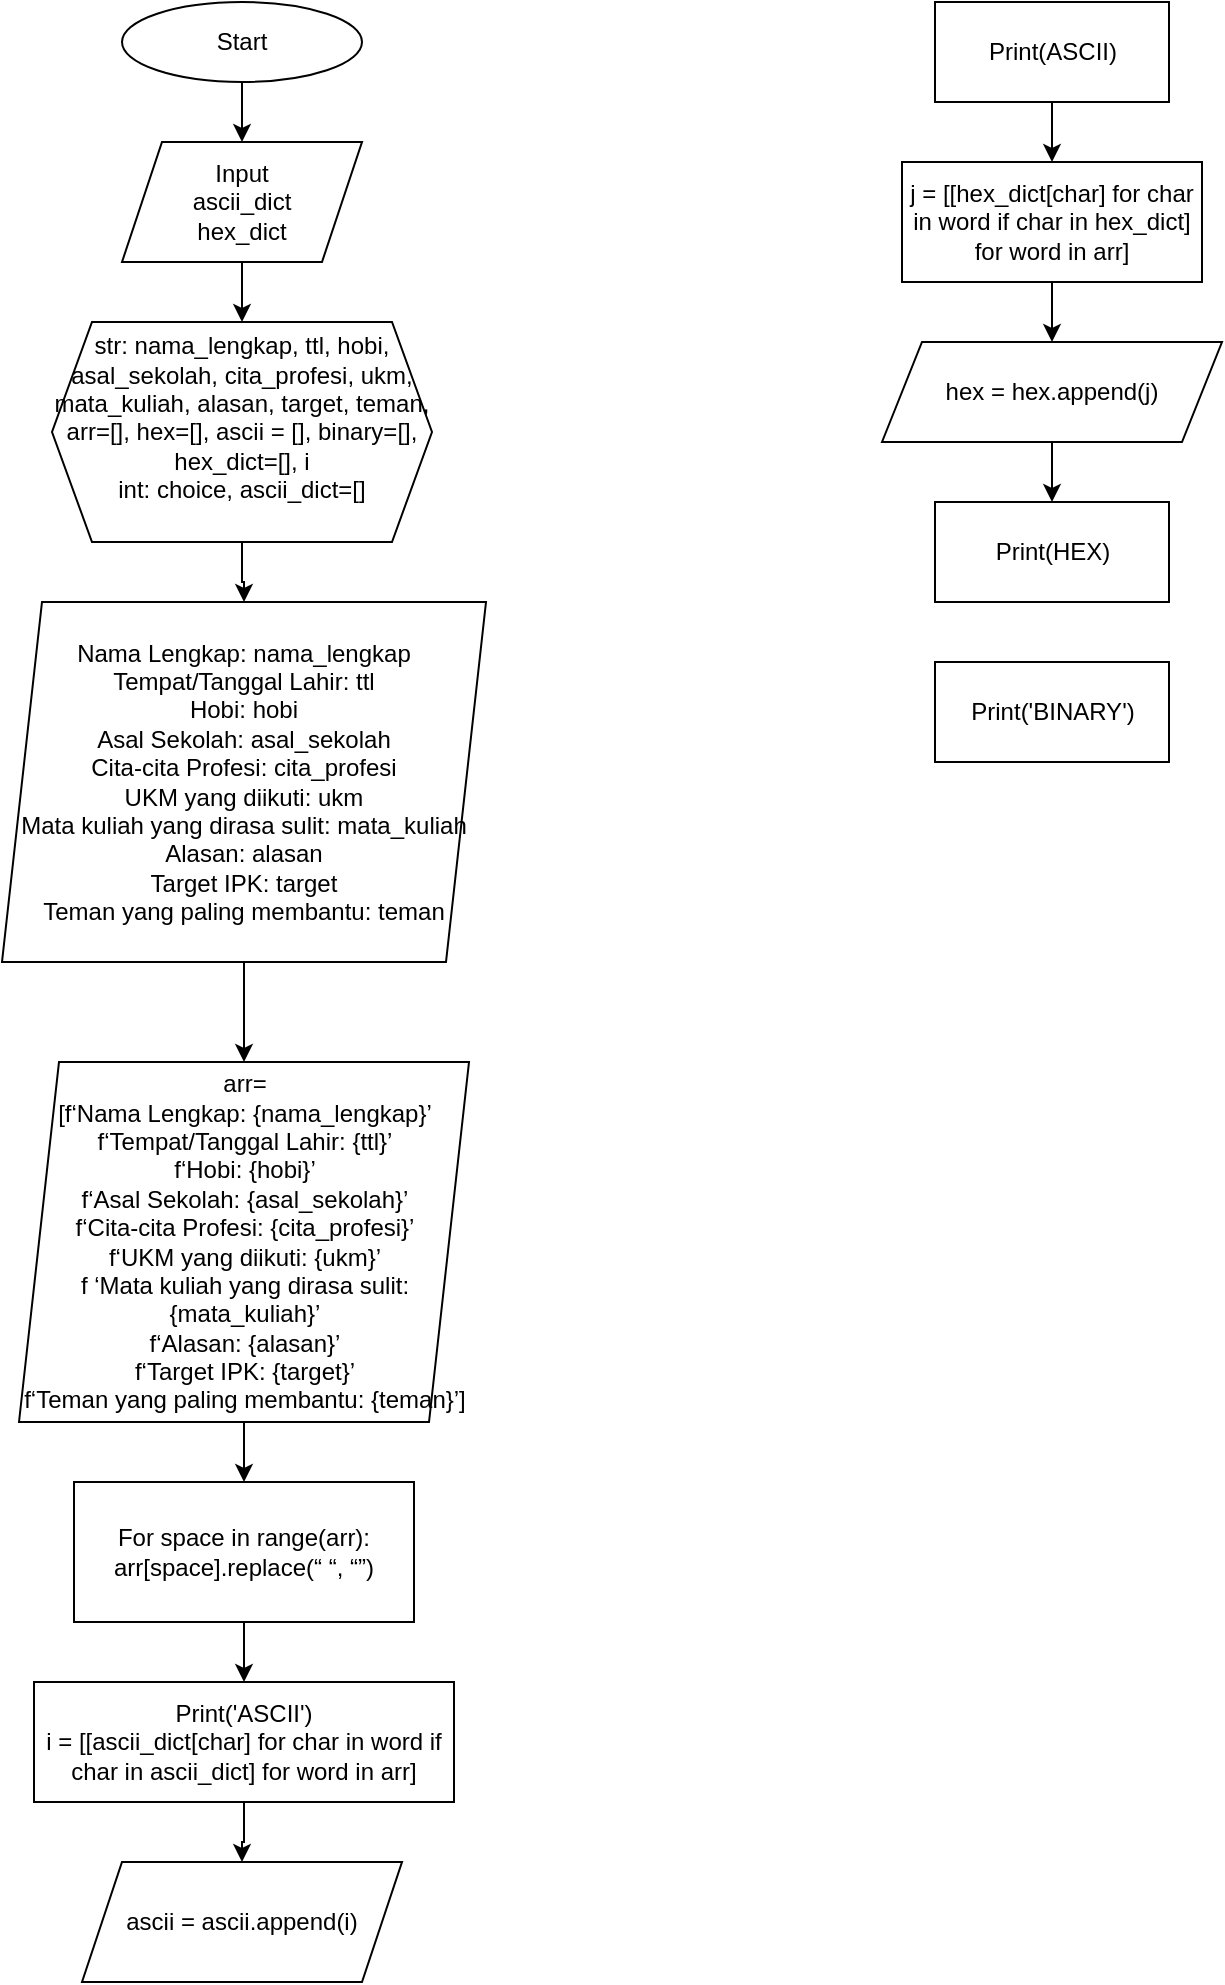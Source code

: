 <mxfile version="24.8.3" pages="2">
  <diagram name="Page-1" id="NLbYfErte86f2kQAr265">
    <mxGraphModel dx="395" dy="461" grid="1" gridSize="10" guides="1" tooltips="1" connect="1" arrows="1" fold="1" page="1" pageScale="1" pageWidth="850" pageHeight="1100" math="0" shadow="0">
      <root>
        <mxCell id="0" />
        <mxCell id="1" parent="0" />
        <mxCell id="FzCeEhtOzYGebA41FtpX-1" value="" style="edgeStyle=orthogonalEdgeStyle;rounded=0;orthogonalLoop=1;jettySize=auto;html=1;" edge="1" parent="1" source="e-RFzEgXo59aqeGIlqi0-1" target="e-RFzEgXo59aqeGIlqi0-8">
          <mxGeometry relative="1" as="geometry" />
        </mxCell>
        <mxCell id="e-RFzEgXo59aqeGIlqi0-1" value="Start" style="ellipse;whiteSpace=wrap;html=1;" parent="1" vertex="1">
          <mxGeometry x="168" y="40" width="120" height="40" as="geometry" />
        </mxCell>
        <mxCell id="FzCeEhtOzYGebA41FtpX-3" value="" style="edgeStyle=orthogonalEdgeStyle;rounded=0;orthogonalLoop=1;jettySize=auto;html=1;" edge="1" parent="1" source="e-RFzEgXo59aqeGIlqi0-2" target="e-RFzEgXo59aqeGIlqi0-4">
          <mxGeometry relative="1" as="geometry" />
        </mxCell>
        <mxCell id="e-RFzEgXo59aqeGIlqi0-2" value="&lt;div&gt;str: nama_lengkap, ttl, hobi, asal_sekolah, cita_profesi, ukm, mata_kuliah, alasan, target, teman, arr=[], hex=[], ascii = [], binary=[], hex_dict=[], i&lt;/div&gt;&lt;div&gt;int: choice, ascii_dict=[]&lt;/div&gt;&lt;div&gt;&lt;br&gt;&lt;/div&gt;" style="shape=hexagon;perimeter=hexagonPerimeter2;whiteSpace=wrap;html=1;fixedSize=1;" parent="1" vertex="1">
          <mxGeometry x="133" y="200" width="190" height="110" as="geometry" />
        </mxCell>
        <mxCell id="FzCeEhtOzYGebA41FtpX-6" value="" style="edgeStyle=orthogonalEdgeStyle;rounded=0;orthogonalLoop=1;jettySize=auto;html=1;" edge="1" parent="1" source="e-RFzEgXo59aqeGIlqi0-4" target="FzCeEhtOzYGebA41FtpX-5">
          <mxGeometry relative="1" as="geometry" />
        </mxCell>
        <mxCell id="e-RFzEgXo59aqeGIlqi0-4" value="&lt;div&gt;Nama Lengkap: nama_lengkap&lt;/div&gt;&lt;div&gt;Tempat/Tanggal Lahir: ttl&lt;/div&gt;&lt;div&gt;Hobi: hobi&lt;/div&gt;&lt;div&gt;Asal Sekolah: asal_sekolah&lt;/div&gt;&lt;div&gt;Cita-cita Profesi: cita_profesi&lt;/div&gt;&lt;div&gt;UKM yang diikuti: ukm&lt;/div&gt;&lt;div&gt;Mata kuliah yang dirasa sulit: mata_kuliah&lt;/div&gt;&lt;div&gt;Alasan: alasan&lt;/div&gt;&lt;div&gt;Target IPK: target&lt;/div&gt;&lt;div&gt;Teman yang paling membantu: teman&lt;/div&gt;" style="shape=parallelogram;perimeter=parallelogramPerimeter;whiteSpace=wrap;html=1;fixedSize=1;" parent="1" vertex="1">
          <mxGeometry x="108" y="340" width="242" height="180" as="geometry" />
        </mxCell>
        <mxCell id="FzCeEhtOzYGebA41FtpX-2" value="" style="edgeStyle=orthogonalEdgeStyle;rounded=0;orthogonalLoop=1;jettySize=auto;html=1;" edge="1" parent="1" source="e-RFzEgXo59aqeGIlqi0-8" target="e-RFzEgXo59aqeGIlqi0-2">
          <mxGeometry relative="1" as="geometry" />
        </mxCell>
        <mxCell id="e-RFzEgXo59aqeGIlqi0-8" value="Input&lt;div&gt;ascii_dict&lt;/div&gt;&lt;div&gt;hex_dict&lt;/div&gt;" style="shape=parallelogram;perimeter=parallelogramPerimeter;whiteSpace=wrap;html=1;fixedSize=1;" parent="1" vertex="1">
          <mxGeometry x="168" y="110" width="120" height="60" as="geometry" />
        </mxCell>
        <mxCell id="FzCeEhtOzYGebA41FtpX-8" value="" style="edgeStyle=orthogonalEdgeStyle;rounded=0;orthogonalLoop=1;jettySize=auto;html=1;" edge="1" parent="1" source="FzCeEhtOzYGebA41FtpX-5" target="FzCeEhtOzYGebA41FtpX-7">
          <mxGeometry relative="1" as="geometry" />
        </mxCell>
        <mxCell id="FzCeEhtOzYGebA41FtpX-5" value="arr=&#xa;[f‘Nama Lengkap: {nama_lengkap}’&#xa;f‘Tempat/Tanggal Lahir: {ttl}’&#xa;f‘Hobi: {hobi}’&#xa;f‘Asal Sekolah: {asal_sekolah}’&#xa;f‘Cita-cita Profesi: {cita_profesi}’&#xa;f‘UKM yang diikuti: {ukm}’&#xa;f ‘Mata kuliah yang dirasa sulit: {mata_kuliah}’&#xa;f‘Alasan: {alasan}’&#xa;f‘Target IPK: {target}’&#xa;f‘Teman yang paling membantu: {teman}’]" style="shape=parallelogram;perimeter=parallelogramPerimeter;whiteSpace=wrap;html=1;fixedSize=1;" vertex="1" parent="1">
          <mxGeometry x="116.5" y="570" width="225" height="180" as="geometry" />
        </mxCell>
        <mxCell id="FzCeEhtOzYGebA41FtpX-11" value="" style="edgeStyle=orthogonalEdgeStyle;rounded=0;orthogonalLoop=1;jettySize=auto;html=1;" edge="1" parent="1" source="FzCeEhtOzYGebA41FtpX-7" target="FzCeEhtOzYGebA41FtpX-10">
          <mxGeometry relative="1" as="geometry" />
        </mxCell>
        <mxCell id="FzCeEhtOzYGebA41FtpX-7" value="For space in range(arr):&#xa;arr[space].replace(“ “, “”)" style="rounded=0;whiteSpace=wrap;html=1;" vertex="1" parent="1">
          <mxGeometry x="144" y="780" width="170" height="70" as="geometry" />
        </mxCell>
        <mxCell id="Zm5jGkAEmO-cG5ZIbwO_-2" value="" style="edgeStyle=orthogonalEdgeStyle;rounded=0;orthogonalLoop=1;jettySize=auto;html=1;" edge="1" parent="1" source="FzCeEhtOzYGebA41FtpX-10" target="Zm5jGkAEmO-cG5ZIbwO_-1">
          <mxGeometry relative="1" as="geometry" />
        </mxCell>
        <mxCell id="FzCeEhtOzYGebA41FtpX-10" value="Print(&#39;ASCII&#39;)&lt;div&gt;i = [[ascii_dict[char] for char in word if char in ascii_dict] for word in arr]&lt;/div&gt;" style="rounded=0;whiteSpace=wrap;html=1;" vertex="1" parent="1">
          <mxGeometry x="124" y="880" width="210" height="60" as="geometry" />
        </mxCell>
        <mxCell id="Zm5jGkAEmO-cG5ZIbwO_-1" value="ascii = ascii.append(i)" style="shape=parallelogram;perimeter=parallelogramPerimeter;whiteSpace=wrap;html=1;fixedSize=1;" vertex="1" parent="1">
          <mxGeometry x="148" y="970" width="160" height="60" as="geometry" />
        </mxCell>
        <mxCell id="Zm5jGkAEmO-cG5ZIbwO_-5" value="" style="edgeStyle=orthogonalEdgeStyle;rounded=0;orthogonalLoop=1;jettySize=auto;html=1;" edge="1" parent="1" source="Zm5jGkAEmO-cG5ZIbwO_-3" target="Zm5jGkAEmO-cG5ZIbwO_-4">
          <mxGeometry relative="1" as="geometry" />
        </mxCell>
        <mxCell id="Zm5jGkAEmO-cG5ZIbwO_-3" value="j = [[hex_dict[char] for char in word if char in hex_dict] for word in arr]" style="rounded=0;whiteSpace=wrap;html=1;" vertex="1" parent="1">
          <mxGeometry x="558" y="120" width="150" height="60" as="geometry" />
        </mxCell>
        <mxCell id="Zm5jGkAEmO-cG5ZIbwO_-9" value="" style="edgeStyle=orthogonalEdgeStyle;rounded=0;orthogonalLoop=1;jettySize=auto;html=1;" edge="1" parent="1" source="Zm5jGkAEmO-cG5ZIbwO_-4" target="Zm5jGkAEmO-cG5ZIbwO_-8">
          <mxGeometry relative="1" as="geometry" />
        </mxCell>
        <UserObject label="hex = hex.append(j)" link="hex = hex.append(j)" id="Zm5jGkAEmO-cG5ZIbwO_-4">
          <mxCell style="shape=parallelogram;perimeter=parallelogramPerimeter;whiteSpace=wrap;html=1;fixedSize=1;" vertex="1" parent="1">
            <mxGeometry x="548" y="210" width="170" height="50" as="geometry" />
          </mxCell>
        </UserObject>
        <mxCell id="Zm5jGkAEmO-cG5ZIbwO_-7" value="" style="edgeStyle=orthogonalEdgeStyle;rounded=0;orthogonalLoop=1;jettySize=auto;html=1;" edge="1" parent="1" source="Zm5jGkAEmO-cG5ZIbwO_-6" target="Zm5jGkAEmO-cG5ZIbwO_-3">
          <mxGeometry relative="1" as="geometry" />
        </mxCell>
        <mxCell id="Zm5jGkAEmO-cG5ZIbwO_-6" value="Print(ASCII)" style="rounded=0;whiteSpace=wrap;html=1;" vertex="1" parent="1">
          <mxGeometry x="574.5" y="40" width="117" height="50" as="geometry" />
        </mxCell>
        <mxCell id="Zm5jGkAEmO-cG5ZIbwO_-8" value="Print(HEX)" style="rounded=0;whiteSpace=wrap;html=1;" vertex="1" parent="1">
          <mxGeometry x="574.5" y="290" width="117" height="50" as="geometry" />
        </mxCell>
        <mxCell id="Zm5jGkAEmO-cG5ZIbwO_-10" value="Print(&#39;BINARY&#39;)" style="rounded=0;whiteSpace=wrap;html=1;" vertex="1" parent="1">
          <mxGeometry x="574.5" y="370" width="117" height="50" as="geometry" />
        </mxCell>
      </root>
    </mxGraphModel>
  </diagram>
  <diagram id="F2Xec6qy9dTMnJSmgC8s" name="Page-2">
    <mxGraphModel grid="1" page="1" gridSize="10" guides="1" tooltips="1" connect="1" arrows="1" fold="1" pageScale="1" pageWidth="850" pageHeight="1100" math="0" shadow="0">
      <root>
        <mxCell id="0" />
        <mxCell id="1" parent="0" />
      </root>
    </mxGraphModel>
  </diagram>
</mxfile>
